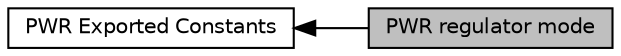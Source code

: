 digraph "PWR regulator mode"
{
  edge [fontname="Helvetica",fontsize="10",labelfontname="Helvetica",labelfontsize="10"];
  node [fontname="Helvetica",fontsize="10",shape=box];
  rankdir=LR;
  Node1 [label="PWR regulator mode",height=0.2,width=0.4,color="black", fillcolor="grey75", style="filled", fontcolor="black",tooltip=" "];
  Node2 [label="PWR Exported Constants",height=0.2,width=0.4,color="black", fillcolor="white", style="filled",URL="$group___p_w_r___exported___constants.html",tooltip=" "];
  Node2->Node1 [shape=plaintext, dir="back", style="solid"];
}
